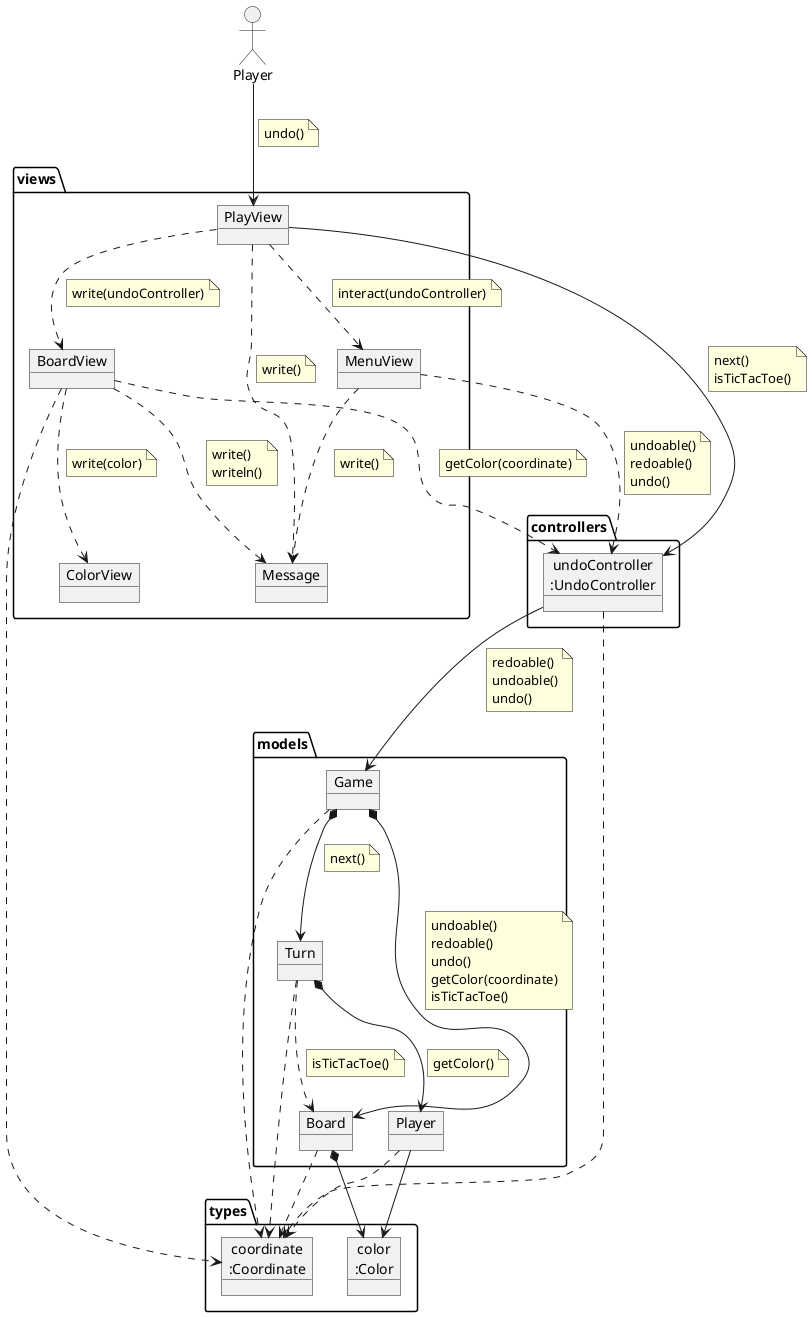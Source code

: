 @startuml undo
allow_mixing

actor :Player: as Playerr

package controllers  {

    object "undoController\n:UndoController" as UndoController{

    }
}


package models  {
    object Board{

    }

    object Game{

    }

    object Turn{

    }
    object Player{

    }
}

package types  {

    object "coordinate\n:Coordinate" as  Coordinate{

    }

    object "color\n:Color" as Color{

    }
}


package views {

    object BoardView{

    }

    object PlayView{

    }

    object MenuView{

    }

    object ColorView{

    }

    object Message{

    }
}

Playerr --> PlayView
note on link
    undo()
end note
PlayView ..> Message
note on link
    write()
end note
PlayView ..> BoardView
note on link
    write(undoController)
end note
MenuView ..> Message
note on link
    write()
end note
    BoardView ..> ColorView
note on link
    write(color)
end note
MenuView ..> UndoController
note on link
    undoable()
    redoable()
    undo()
end note
BoardView ..> Message
note on link
    write()
    writeln()
end note
BoardView ..> Coordinate
PlayView --> UndoController
note on link
    next()
    isTicTacToe()
end note
PlayView ..> MenuView
note on link
    interact(undoController)
end note
BoardView ..> UndoController
note on link
    getColor(coordinate)
end note
UndoController --> Game
note on link
    redoable()
    undoable()
    undo()
end note
UndoController ..> Coordinate
Game *-down-> Turn
note on link
    next()
end note
Game *-down-> Board
note on link
    undoable()
    redoable()
    undo()
    getColor(coordinate)
    isTicTacToe()
end note
Board ..> Coordinate
Board *-down-> Color
Turn ..> Board
note on link
    isTicTacToe()
end note
Turn ..> Coordinate
Turn *-down-> Player
note on link
    getColor()
end note
Player ..> Coordinate
Player --> Color
Game ..> Coordinate
@enduml